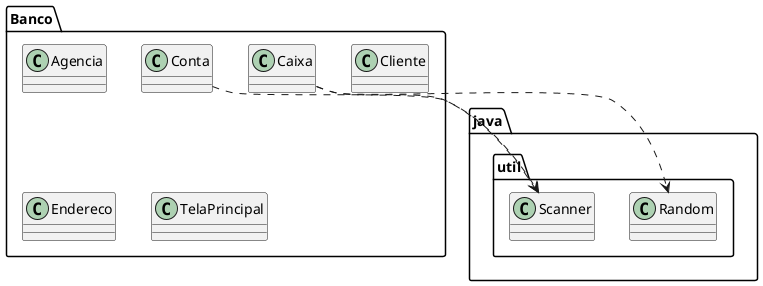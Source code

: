 @startuml
class Banco.Agencia
class Banco.Caixa
class Banco.Cliente
class Banco.Conta
class Banco.Endereco
class Banco.TelaPrincipal
class java.util.Random
class java.util.Scanner
Banco.Caixa ..> java.util.Random
Banco.Caixa ..> java.util.Scanner
Banco.Conta ..> java.util.Scanner
@enduml